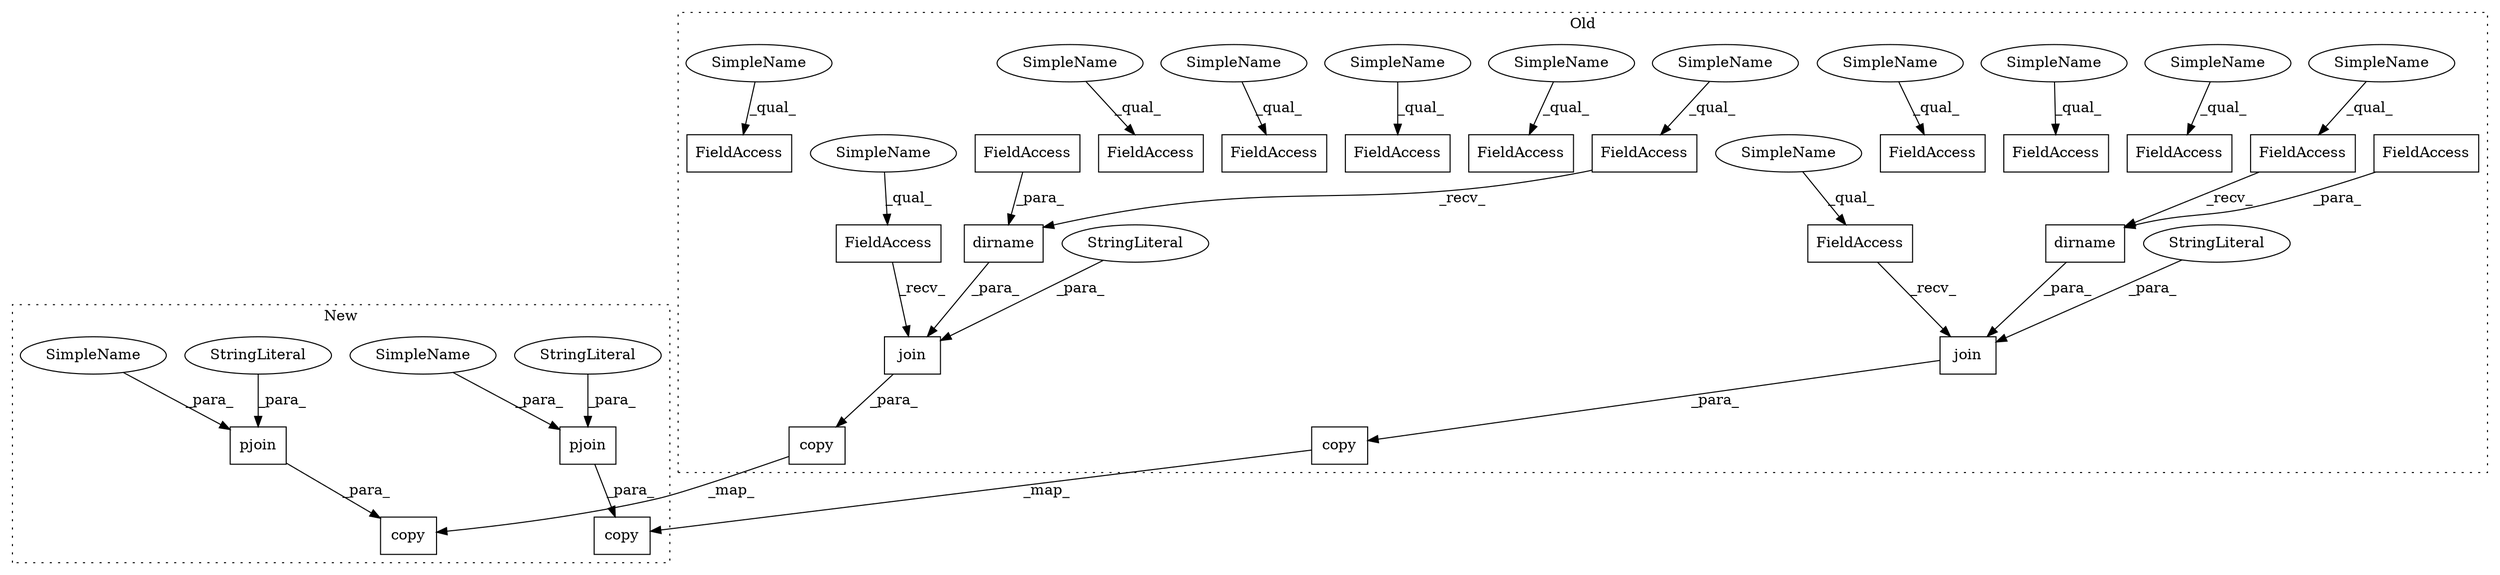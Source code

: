 digraph G {
subgraph cluster0 {
1 [label="dirname" a="32" s="7809,7825" l="8,1" shape="box"];
3 [label="FieldAccess" a="22" s="7801" l="7" shape="box"];
4 [label="FieldAccess" a="22" s="7788" l="7" shape="box"];
5 [label="FieldAccess" a="22" s="7817" l="8" shape="box"];
6 [label="join" a="32" s="7796,7853" l="5,1" shape="box"];
7 [label="StringLiteral" a="45" s="7827" l="26" shape="ellipse"];
9 [label="FieldAccess" a="22" s="7855" l="7" shape="box"];
10 [label="FieldAccess" a="22" s="7926" l="7" shape="box"];
11 [label="FieldAccess" a="22" s="8215" l="7" shape="box"];
12 [label="FieldAccess" a="22" s="8050" l="7" shape="box"];
13 [label="FieldAccess" a="22" s="8543" l="7" shape="box"];
14 [label="FieldAccess" a="22" s="8301" l="7" shape="box"];
15 [label="FieldAccess" a="22" s="8767" l="7" shape="box"];
16 [label="FieldAccess" a="22" s="8037" l="7" shape="box"];
17 [label="join" a="32" s="8045,8098" l="5,1" shape="box"];
19 [label="dirname" a="32" s="8058,8074" l="8,1" shape="box"];
20 [label="FieldAccess" a="22" s="8066" l="8" shape="box"];
23 [label="copy" a="32" s="7783,7907" l="5,1" shape="box"];
24 [label="StringLiteral" a="45" s="8076" l="22" shape="ellipse"];
25 [label="FieldAccess" a="22" s="8912" l="7" shape="box"];
26 [label="FieldAccess" a="22" s="8363" l="7" shape="box"];
27 [label="copy" a="32" s="8032,8162" l="5,1" shape="box"];
29 [label="SimpleName" a="42" s="8215" l="2" shape="ellipse"];
30 [label="SimpleName" a="42" s="8543" l="2" shape="ellipse"];
31 [label="SimpleName" a="42" s="8767" l="2" shape="ellipse"];
32 [label="SimpleName" a="42" s="8050" l="2" shape="ellipse"];
33 [label="SimpleName" a="42" s="8037" l="2" shape="ellipse"];
34 [label="SimpleName" a="42" s="8301" l="2" shape="ellipse"];
35 [label="SimpleName" a="42" s="8363" l="2" shape="ellipse"];
36 [label="SimpleName" a="42" s="8912" l="2" shape="ellipse"];
37 [label="SimpleName" a="42" s="7855" l="2" shape="ellipse"];
38 [label="SimpleName" a="42" s="7801" l="2" shape="ellipse"];
39 [label="SimpleName" a="42" s="7788" l="2" shape="ellipse"];
40 [label="SimpleName" a="42" s="7926" l="2" shape="ellipse"];
label = "Old";
style="dotted";
}
subgraph cluster1 {
2 [label="pjoin" a="32" s="7465,7498" l="6,1" shape="box"];
8 [label="StringLiteral" a="45" s="7481" l="17" shape="ellipse"];
18 [label="pjoin" a="32" s="7279,7316" l="6,1" shape="box"];
21 [label="StringLiteral" a="45" s="7295" l="21" shape="ellipse"];
22 [label="copy" a="32" s="7274,7363" l="5,1" shape="box"];
28 [label="copy" a="32" s="7460,7555" l="5,1" shape="box"];
41 [label="SimpleName" a="42" s="7285" l="9" shape="ellipse"];
42 [label="SimpleName" a="42" s="7471" l="9" shape="ellipse"];
label = "New";
style="dotted";
}
1 -> 6 [label="_para_"];
2 -> 28 [label="_para_"];
3 -> 1 [label="_recv_"];
4 -> 6 [label="_recv_"];
5 -> 1 [label="_para_"];
6 -> 23 [label="_para_"];
7 -> 6 [label="_para_"];
8 -> 2 [label="_para_"];
12 -> 19 [label="_recv_"];
16 -> 17 [label="_recv_"];
17 -> 27 [label="_para_"];
18 -> 22 [label="_para_"];
19 -> 17 [label="_para_"];
20 -> 19 [label="_para_"];
21 -> 18 [label="_para_"];
23 -> 22 [label="_map_"];
24 -> 17 [label="_para_"];
27 -> 28 [label="_map_"];
29 -> 11 [label="_qual_"];
30 -> 13 [label="_qual_"];
31 -> 15 [label="_qual_"];
32 -> 12 [label="_qual_"];
33 -> 16 [label="_qual_"];
34 -> 14 [label="_qual_"];
35 -> 26 [label="_qual_"];
36 -> 25 [label="_qual_"];
37 -> 9 [label="_qual_"];
38 -> 3 [label="_qual_"];
39 -> 4 [label="_qual_"];
40 -> 10 [label="_qual_"];
41 -> 18 [label="_para_"];
42 -> 2 [label="_para_"];
}
